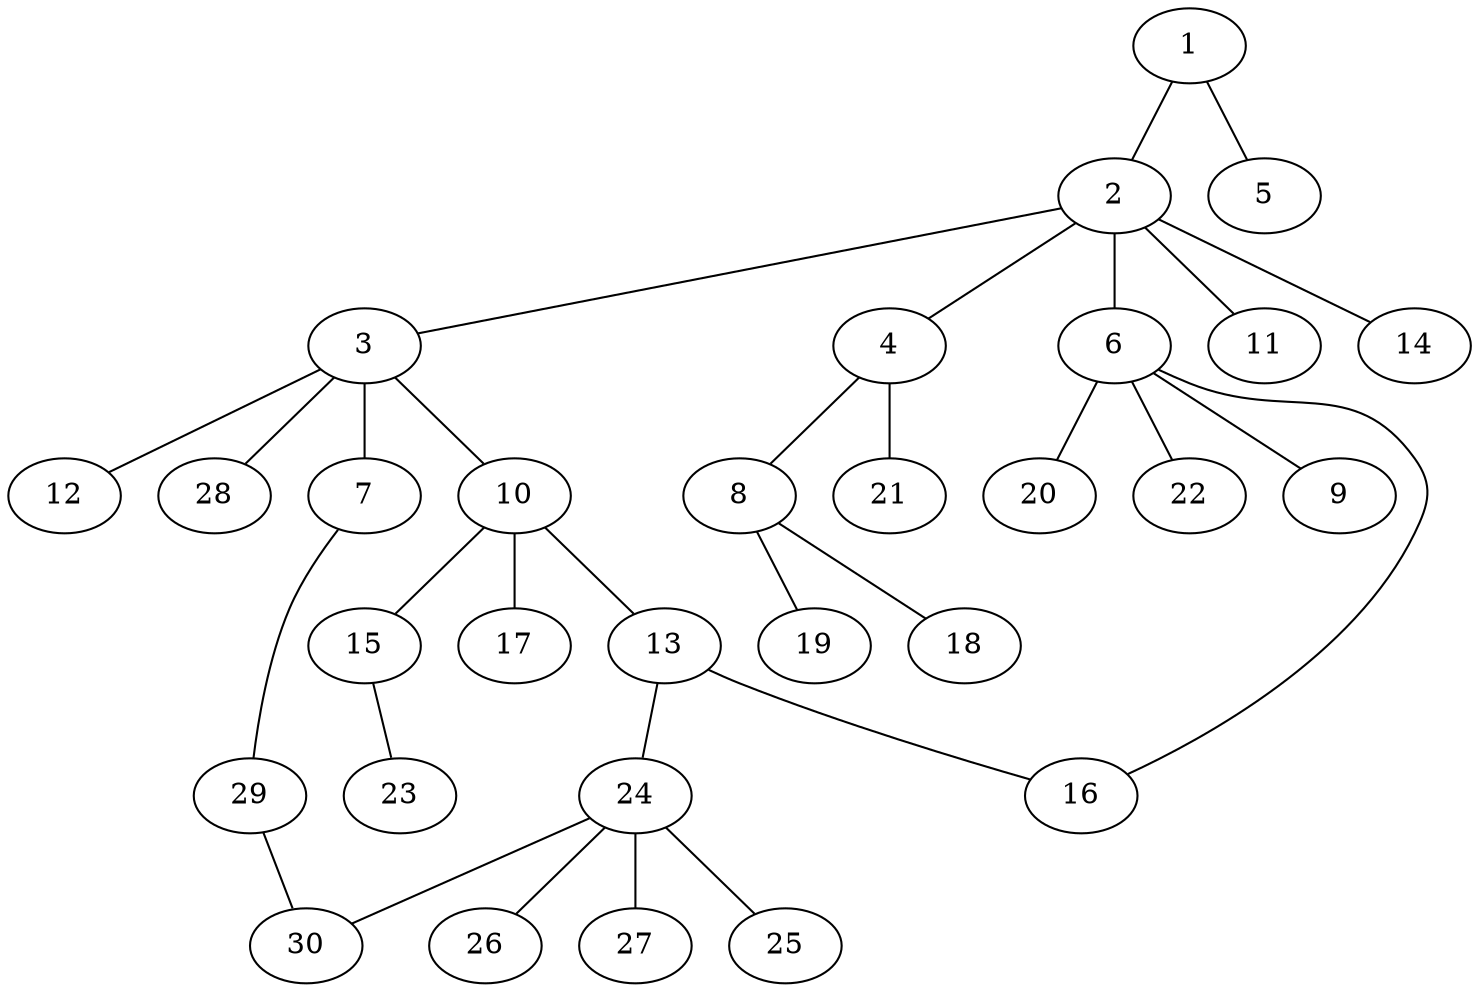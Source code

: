 graph graphname {1--2
1--5
2--3
2--4
2--6
2--11
2--14
3--7
3--10
3--12
3--28
4--8
4--21
6--9
6--16
6--20
6--22
7--29
8--18
8--19
10--13
10--15
10--17
13--16
13--24
15--23
24--25
24--26
24--27
24--30
29--30
}